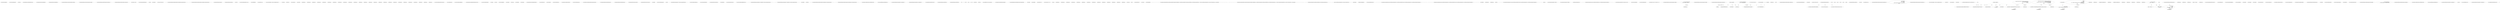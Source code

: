 digraph  {
m0_38 [cluster="System.Type.GetVerbSpecification()", file="EnumerableExtensions.cs", label="Entry System.Type.GetVerbSpecification()", span="27-27"];
m0_46 [cluster="System.Text.StringBuilder.Append(char)", file="EnumerableExtensions.cs", label="Entry System.Text.StringBuilder.Append(char)", span="0-0"];
m0_124 [cluster="Unk.doubQt", file="EnumerableExtensions.cs", label="Entry Unk.doubQt", span=""];
m0_149 [cluster="CommandLine.Infrastructure.FSharpOptionHelper.IsSome(object)", file="EnumerableExtensions.cs", label="Entry CommandLine.Infrastructure.FSharpOptionHelper.IsSome(object)", span="38-38"];
m0_4 [cluster="CommandLine.UnParserSettings.WithUseEqualTokenOnly()", file="EnumerableExtensions.cs", label="Entry CommandLine.UnParserSettings.WithUseEqualTokenOnly()", span="61-61"];
m0_6 [cluster="CommandLine.UnParserSettings.WithUseEqualTokenOnly()", file="EnumerableExtensions.cs", label="Exit CommandLine.UnParserSettings.WithUseEqualTokenOnly()", span="61-61"];
m0_126 [cluster="CommandLine.UnParserExtensions.SeperatorOrSpace(CommandLine.Core.Specification)", file="EnumerableExtensions.cs", label="Entry CommandLine.UnParserExtensions.SeperatorOrSpace(CommandLine.Core.Specification)", span="194-194"];
m0_128 [cluster="CommandLine.UnParserExtensions.SeperatorOrSpace(CommandLine.Core.Specification)", file="EnumerableExtensions.cs", label="Exit CommandLine.UnParserExtensions.SeperatorOrSpace(CommandLine.Core.Specification)", span="194-194"];
m0_88 [cluster="CommandLine.UnParserExtensions.FormatValue(CommandLine.Core.Specification, object)", file="EnumerableExtensions.cs", label="Entry CommandLine.UnParserExtensions.FormatValue(CommandLine.Core.Specification, object)", span="162-162"];
m0_101 [cluster="CommandLine.UnParserExtensions.FormatValue(CommandLine.Core.Specification, object)", file="EnumerableExtensions.cs", label="Exit CommandLine.UnParserExtensions.FormatValue(CommandLine.Core.Specification, object)", span="162-162"];
m0_35 [cluster="System.Action<T>.Invoke(T)", file="EnumerableExtensions.cs", label="Entry System.Action<T>.Invoke(T)", span="0-0"];
m0_105 [cluster="System.Collections.IEnumerable.GetEnumerator()", file="EnumerableExtensions.cs", label="Entry System.Collections.IEnumerable.GetEnumerator()", span="0-0"];
m0_45 [cluster="Unk.Any", file="EnumerableExtensions.cs", label="Entry Unk.Any", span=""];
m0_41 [cluster="object.IsEmpty()", file="EnumerableExtensions.cs", label="Entry object.IsEmpty()", span="233-233"];
m0_107 [cluster="System.Func<T, TResult>.Invoke(T)", file="EnumerableExtensions.cs", label="Entry System.Func<T, TResult>.Invoke(T)", span="0-0"];
m0_137 [cluster="CommandLine.UnParserExtensions.FormatName(CommandLine.Core.OptionSpecification, CommandLine.UnParserSettings)", file="EnumerableExtensions.cs", label="Entry CommandLine.UnParserExtensions.FormatName(CommandLine.Core.OptionSpecification, CommandLine.UnParserSettings)", span="208-208"];
m0_140 [cluster="CommandLine.UnParserExtensions.FormatName(CommandLine.Core.OptionSpecification, CommandLine.UnParserSettings)", file="EnumerableExtensions.cs", label="Exit CommandLine.UnParserExtensions.FormatName(CommandLine.Core.OptionSpecification, CommandLine.UnParserSettings)", span="208-208"];
m0_151 [cluster="CommandLine.UnParserExtensions.IsEmpty(object)", file="EnumerableExtensions.cs", label="Entry CommandLine.UnParserExtensions.IsEmpty(object)", span="233-233"];
m0_163 [cluster="CommandLine.UnParserExtensions.IsEmpty(object)", file="EnumerableExtensions.cs", label="Exit CommandLine.UnParserExtensions.IsEmpty(object)", span="233-233"];
m0_43 [cluster="Unk.Where", file="EnumerableExtensions.cs", label="Entry Unk.Where", span=""];
m0_142 [cluster="System.Text.StringBuilder.AppendIf(bool, string, string)", file="EnumerableExtensions.cs", label="Entry System.Text.StringBuilder.AppendIf(bool, string, string)", span="34-34"];
m0_52 [cluster="Unk.TrimEndIfMatchWhen", file="EnumerableExtensions.cs", label="Entry Unk.TrimEndIfMatchWhen", span=""];
m0_120 [cluster="string.Replace(string, string)", file="EnumerableExtensions.cs", label="Entry string.Replace(string, string)", span="0-0"];
m0_40 [cluster="System.Type.GetSpecifications<T>(System.Func<System.Reflection.PropertyInfo, T>)", file="EnumerableExtensions.cs", label="Entry System.Type.GetSpecifications<T>(System.Func<System.Reflection.PropertyInfo, T>)", span="16-16"];
m0_72 [cluster="Unk.Contains", file="EnumerableExtensions.cs", label="Entry Unk.Contains", span=""];
m0_115 [cluster="T.ToMaybe<T>()", file="EnumerableExtensions.cs", label="Entry T.ToMaybe<T>()", span="249-249"];
m0_119 [cluster="string.Contains(string)", file="EnumerableExtensions.cs", label="Entry string.Contains(string)", span="0-0"];
m0_36 [cluster="object.GetType()", file="EnumerableExtensions.cs", label="Entry object.GetType()", span="0-0"];
m0_129 [cluster="lambda expression", file="EnumerableExtensions.cs", label="Entry lambda expression", span="197-197"];
m0_11 [cluster="lambda expression", file="EnumerableExtensions.cs", label="Entry lambda expression", span="83-83"];
m0_12 [cluster="lambda expression", file="EnumerableExtensions.cs", label="Exit lambda expression", span="83-83"];
m0_56 [cluster="lambda expression", file="EnumerableExtensions.cs", label="Entry lambda expression", span="107-107"];
m0_60 [cluster="lambda expression", file="EnumerableExtensions.cs", label="Entry lambda expression", span="112-113"];
m0_66 [cluster="lambda expression", file="EnumerableExtensions.cs", label="Entry lambda expression", span="118-118"];
m0_69 [cluster="lambda expression", file="EnumerableExtensions.cs", label="Entry lambda expression", span="132-132"];
m0_73 [cluster="lambda expression", file="EnumerableExtensions.cs", label="Entry lambda expression", span="135-135"];
m0_76 [cluster="lambda expression", file="EnumerableExtensions.cs", label="Entry lambda expression", span="142-142"];
m0_79 [cluster="lambda expression", file="EnumerableExtensions.cs", label="Entry lambda expression", span="147-151"];
m0_84 [cluster="lambda expression", file="EnumerableExtensions.cs", label="Entry lambda expression", span="156-156"];
m0_58 [cluster="lambda expression", file="EnumerableExtensions.cs", label="Exit lambda expression", span="107-107"];
m0_62 [cluster="lambda expression", file="EnumerableExtensions.cs", label="Exit lambda expression", span="112-113"];
m0_68 [cluster="lambda expression", file="EnumerableExtensions.cs", label="Exit lambda expression", span="118-118"];
m0_71 [cluster="lambda expression", file="EnumerableExtensions.cs", label="Exit lambda expression", span="132-132"];
m0_75 [cluster="lambda expression", file="EnumerableExtensions.cs", label="Exit lambda expression", span="135-135"];
m0_78 [cluster="lambda expression", file="EnumerableExtensions.cs", label="Exit lambda expression", span="142-142"];
m0_81 [cluster="lambda expression", file="EnumerableExtensions.cs", label="Exit lambda expression", span="147-151"];
m0_86 [cluster="lambda expression", file="EnumerableExtensions.cs", label="Exit lambda expression", span="156-156"];
m0_109 [cluster="lambda expression", file="EnumerableExtensions.cs", label="Entry lambda expression", span="172-173"];
m0_111 [cluster="lambda expression", file="EnumerableExtensions.cs", label="Exit lambda expression", span="172-173"];
m0_121 [cluster="lambda expression", file="EnumerableExtensions.cs", label="Entry lambda expression", span="190-191"];
m0_116 [cluster="lambda expression", file="EnumerableExtensions.cs", label="Entry lambda expression", span="185-186"];
m0_118 [cluster="lambda expression", file="EnumerableExtensions.cs", label="Exit lambda expression", span="185-186"];
m0_123 [cluster="lambda expression", file="EnumerableExtensions.cs", label="Exit lambda expression", span="190-191"];
m0_131 [cluster="lambda expression", file="EnumerableExtensions.cs", label="Exit lambda expression", span="197-197"];
m0_136 [cluster="System.Text.StringBuilder.AppendWhen(bool, params string[])", file="EnumerableExtensions.cs", label="Entry System.Text.StringBuilder.AppendWhen(bool, params string[])", span="9-9"];
m0_55 [cluster="string.TrimEnd(params char[])", file="EnumerableExtensions.cs", label="Entry string.TrimEnd(params char[])", span="0-0"];
m0_108 [cluster="System.Text.StringBuilder.TrimEndIfMatch(char)", file="EnumerableExtensions.cs", label="Entry System.Text.StringBuilder.TrimEndIfMatch(char)", span="85-85"];
m0_148 [cluster="CommandLine.Infrastructure.ReflectionHelper.IsFSharpOptionType(System.Type)", file="EnumerableExtensions.cs", label="Entry CommandLine.Infrastructure.ReflectionHelper.IsFSharpOptionType(System.Type)", span="35-35"];
m0_51 [cluster="System.Text.StringBuilder.TrailingSpaces()", file="EnumerableExtensions.cs", label="Entry System.Text.StringBuilder.TrailingSpaces()", span="101-101"];
m0_59 [cluster="Unk.Append", file="EnumerableExtensions.cs", label="Entry Unk.Append", span=""];
m0_47 [cluster="Unk.Select", file="EnumerableExtensions.cs", label="Entry Unk.Select", span=""];
m0_164 [cluster="System.Type.GetDefaultValue()", file="EnumerableExtensions.cs", label="Entry System.Type.GetDefaultValue()", span="130-130"];
m0_87 [cluster="Unk.FormatValue", file="EnumerableExtensions.cs", label="Entry Unk.FormatValue", span=""];
m0_42 [cluster="Unk.Memorize", file="EnumerableExtensions.cs", label="Entry Unk.Memorize", span=""];
m0_83 [cluster="Unk.FormatOption", file="EnumerableExtensions.cs", label="Entry Unk.FormatOption", span=""];
m0_44 [cluster="Unk.UniqueName", file="EnumerableExtensions.cs", label="Entry Unk.UniqueName", span=""];
m0_150 [cluster="CommandLine.Infrastructure.FSharpOptionHelper.ValueOf(object)", file="EnumerableExtensions.cs", label="Entry CommandLine.Infrastructure.FSharpOptionHelper.ValueOf(object)", span="30-30"];
m0_125 [cluster="string.JoinTo(params string[])", file="EnumerableExtensions.cs", label="Entry string.JoinTo(params string[])", span="55-55"];
m0_65 [cluster="object.NormalizeValue()", file="EnumerableExtensions.cs", label="Entry object.NormalizeValue()", span="222-222"];
m0_54 [cluster="System.Text.StringBuilder.ToString()", file="EnumerableExtensions.cs", label="Entry System.Text.StringBuilder.ToString()", span="0-0"];
m0_104 [cluster="CommandLine.Core.Specification.SeperatorOrSpace()", file="EnumerableExtensions.cs", label="Entry CommandLine.Core.Specification.SeperatorOrSpace()", span="194-194"];
m0_50 [cluster="System.Text.StringBuilder.Append(string)", file="EnumerableExtensions.cs", label="Entry System.Text.StringBuilder.Append(string)", span="0-0"];
m0_135 [cluster="CommandLine.Core.OptionSpecification.FormatName(CommandLine.UnParserSettings)", file="EnumerableExtensions.cs", label="Entry CommandLine.Core.OptionSpecification.FormatName(CommandLine.UnParserSettings)", span="208-208"];
m0_102 [cluster="CommandLine.UnParserExtensions.FormatWithQuotesIfString(object)", file="EnumerableExtensions.cs", label="Entry CommandLine.UnParserExtensions.FormatWithQuotesIfString(object)", span="183-183"];
m0_114 [cluster="CommandLine.UnParserExtensions.FormatWithQuotesIfString(object)", file="EnumerableExtensions.cs", label="Exit CommandLine.UnParserExtensions.FormatWithQuotesIfString(object)", span="183-183"];
m0_0 [cluster="CommandLine.UnParserSettings.WithGroupSwitchesOnly()", file="EnumerableExtensions.cs", label="Entry CommandLine.UnParserSettings.WithGroupSwitchesOnly()", span="52-52"];
m0_2 [cluster="CommandLine.UnParserSettings.WithGroupSwitchesOnly()", file="EnumerableExtensions.cs", label="Exit CommandLine.UnParserSettings.WithGroupSwitchesOnly()", span="52-52"];
m0_53 [cluster="Unk.ForEach", file="EnumerableExtensions.cs", label="Entry Unk.ForEach", span=""];
m0_103 [cluster="System.Text.StringBuilder.Append(object)", file="EnumerableExtensions.cs", label="Entry System.Text.StringBuilder.Append(object)", span="0-0"];
m0_49 [cluster="Unk.Join", file="EnumerableExtensions.cs", label="Entry Unk.Join", span=""];
m0_10 [cluster="CommandLine.Parser.FormatCommandLine<T>(T, System.Action<CommandLine.UnParserSettings>)", file="EnumerableExtensions.cs", label="Entry CommandLine.Parser.FormatCommandLine<T>(T, System.Action<CommandLine.UnParserSettings>)", span="95-95"];
m0_141 [cluster="System.Text.StringBuilder.StringBuilder(string)", file="EnumerableExtensions.cs", label="Entry System.Text.StringBuilder.StringBuilder(string)", span="0-0"];
m0_37 [cluster="System.Text.StringBuilder.StringBuilder()", file="EnumerableExtensions.cs", label="Entry System.Text.StringBuilder.StringBuilder()", span="0-0"];
m0_3 [cluster="CommandLine.UnParserSettings.UnParserSettings()", file="EnumerableExtensions.cs", label="Entry CommandLine.UnParserSettings.UnParserSettings()", span="15-15"];
m0_165 [cluster="object.Equals(object)", file="EnumerableExtensions.cs", label="Entry object.Equals(object)", span="0-0"];
m0_106 [cluster="System.Collections.IEnumerator.MoveNext()", file="EnumerableExtensions.cs", label="Entry System.Collections.IEnumerator.MoveNext()", span="0-0"];
m0_82 [cluster="System.Text.StringBuilder.TrimEndIfMatchWhen(bool, char)", file="EnumerableExtensions.cs", label="Entry System.Text.StringBuilder.TrimEndIfMatchWhen(bool, char)", span="94-94"];
m0_13 [cluster="CommandLine.UnParserExtensions.FormatCommandLine<T>(CommandLine.Parser, T, System.Action<CommandLine.UnParserSettings>)", file="EnumerableExtensions.cs", label="Entry CommandLine.UnParserExtensions.FormatCommandLine<T>(CommandLine.Parser, T, System.Action<CommandLine.UnParserSettings>)", span="95-95"];
m0_33 [cluster="CommandLine.UnParserExtensions.FormatCommandLine<T>(CommandLine.Parser, T, System.Action<CommandLine.UnParserSettings>)", file="EnumerableExtensions.cs", label="Exit CommandLine.UnParserExtensions.FormatCommandLine<T>(CommandLine.Parser, T, System.Action<CommandLine.UnParserSettings>)", span="95-95"];
m0_39 [cluster="Unk.MapMaybe", file="EnumerableExtensions.cs", label="Entry Unk.MapMaybe", span=""];
m0_48 [cluster="Unk.ToArray", file="EnumerableExtensions.cs", label="Entry Unk.ToArray", span=""];
m0_132 [cluster="CommandLine.UnParserExtensions.FormatOption(CommandLine.Core.OptionSpecification, object, CommandLine.UnParserSettings)", file="EnumerableExtensions.cs", label="Entry CommandLine.UnParserExtensions.FormatOption(CommandLine.Core.OptionSpecification, object, CommandLine.UnParserSettings)", span="200-200"];
m0_134 [cluster="CommandLine.UnParserExtensions.FormatOption(CommandLine.Core.OptionSpecification, object, CommandLine.UnParserSettings)", file="EnumerableExtensions.cs", label="Exit CommandLine.UnParserExtensions.FormatOption(CommandLine.Core.OptionSpecification, object, CommandLine.UnParserSettings)", span="200-200"];
m0_63 [cluster="CommandLine.Core.Specification.FromProperty(System.Reflection.PropertyInfo)", file="EnumerableExtensions.cs", label="Entry CommandLine.Core.Specification.FromProperty(System.Reflection.PropertyInfo)", span="103-103"];
m0_34 [cluster="System.ArgumentNullException.ArgumentNullException(string)", file="EnumerableExtensions.cs", label="Entry System.ArgumentNullException.ArgumentNullException(string)", span="0-0"];
m0_7 [cluster="CommandLine.UnParserExtensions.FormatCommandLine<T>(CommandLine.Parser, T)", file="EnumerableExtensions.cs", label="Entry CommandLine.UnParserExtensions.FormatCommandLine<T>(CommandLine.Parser, T)", span="81-81"];
m0_9 [cluster="CommandLine.UnParserExtensions.FormatCommandLine<T>(CommandLine.Parser, T)", file="EnumerableExtensions.cs", label="Exit CommandLine.UnParserExtensions.FormatCommandLine<T>(CommandLine.Parser, T)", span="81-81"];
m0_64 [cluster="System.Reflection.PropertyInfo.GetValue(object, object[])", file="EnumerableExtensions.cs", label="Entry System.Reflection.PropertyInfo.GetValue(object, object[])", span="0-0"];
m0_143 [cluster="CommandLine.UnParserExtensions.NormalizeValue(object)", file="EnumerableExtensions.cs", label="Entry CommandLine.UnParserExtensions.NormalizeValue(object)", span="222-222"];
m0_147 [cluster="CommandLine.UnParserExtensions.NormalizeValue(object)", file="EnumerableExtensions.cs", label="Exit CommandLine.UnParserExtensions.NormalizeValue(object)", span="222-222"];
m0_166 [file="EnumerableExtensions.cs", label=builder, span=""];
m0_167 [file="EnumerableExtensions.cs", label=T, span=""];
m0_168 [file="EnumerableExtensions.cs", label=shortSwitches, span=""];
m0_169 [file="EnumerableExtensions.cs", label=settings, span=""];
m0_170 [file="EnumerableExtensions.cs", label=sep, span=""];
m0_171 [file="EnumerableExtensions.cs", label=doubQt, span=""];
m1_30 [cluster="Unk.WithValue", file="ErrorHandling.cs", label="Entry Unk.WithValue", span=""];
m1_4 [cluster="Unk.Select", file="ErrorHandling.cs", label="Entry Unk.Select", span=""];
m1_18 [cluster="string.MatchName(string, string, System.StringComparer)", file="ErrorHandling.cs", label="Entry string.MatchName(string, string, System.StringComparer)", span="8-8"];
m1_24 [cluster="CommandLine.Core.OptionSpecification.FromOptionSpecification()", file="ErrorHandling.cs", label="Entry CommandLine.Core.OptionSpecification.FromOptionSpecification()", span="15-15"];
m1_23 [cluster="CommandLine.BadFormatConversionError.BadFormatConversionError(CommandLine.NameInfo)", file="ErrorHandling.cs", label="Entry CommandLine.BadFormatConversionError.BadFormatConversionError(CommandLine.NameInfo)", span="349-349"];
m1_11 [cluster="Unk.ToMaybe", file="ErrorHandling.cs", label="Entry Unk.ToMaybe", span=""];
m1_10 [cluster="Unk.FirstOrDefault", file="ErrorHandling.cs", label="Entry Unk.FirstOrDefault", span=""];
m1_25 [cluster="CSharpx.Maybe.Just<T>(T)", file="ErrorHandling.cs", label="Entry CSharpx.Maybe.Just<T>(T)", span="124-124"];
m1_13 [cluster="System.Tuple.Create<T1, T2>(T1, T2)", file="ErrorHandling.cs", label="Entry System.Tuple.Create<T1, T2>(T1, T2)", span="0-0"];
m1_29 [cluster="Unk.Just", file="ErrorHandling.cs", label="Entry Unk.Just", span=""];
m1_26 [cluster="lambda expression", file="ErrorHandling.cs", label="Entry lambda expression", span="28-31"];
m1_7 [cluster="lambda expression", file="ErrorHandling.cs", label="Entry lambda expression", span="21-35"];
m1_31 [cluster="lambda expression", file="ErrorHandling.cs", label="Entry lambda expression", span="38-38"];
m1_34 [cluster="lambda expression", file="ErrorHandling.cs", label="Entry lambda expression", span="39-39"];
m1_37 [cluster="lambda expression", file="ErrorHandling.cs", label="Entry lambda expression", span="39-39"];
m1_9 [cluster="lambda expression", file="ErrorHandling.cs", label="Exit lambda expression", span="21-35"];
m1_15 [cluster="lambda expression", file="ErrorHandling.cs", label="Entry lambda expression", span="23-24"];
m1_19 [cluster="lambda expression", file="ErrorHandling.cs", label="Entry lambda expression", span="26-34"];
m1_17 [cluster="lambda expression", file="ErrorHandling.cs", label="Exit lambda expression", span="23-24"];
m1_21 [cluster="lambda expression", file="ErrorHandling.cs", label="Exit lambda expression", span="26-34"];
m1_28 [cluster="lambda expression", file="ErrorHandling.cs", label="Exit lambda expression", span="28-31"];
m1_33 [cluster="lambda expression", file="ErrorHandling.cs", label="Exit lambda expression", span="38-38"];
m1_36 [cluster="lambda expression", file="ErrorHandling.cs", label="Exit lambda expression", span="39-39"];
m1_39 [cluster="lambda expression", file="ErrorHandling.cs", label="Exit lambda expression", span="39-39"];
m1_22 [cluster="Unk.converter", file="ErrorHandling.cs", label="Entry Unk.converter", span=""];
m1_5 [cluster="Unk.>", file="ErrorHandling.cs", label="Entry Unk.>", span=""];
m1_12 [cluster="CSharpx.Maybe.Nothing<T>()", file="ErrorHandling.cs", label="Entry CSharpx.Maybe.Nothing<T>()", span="116-116"];
m1_6 [cluster="Unk.Succeed", file="ErrorHandling.cs", label="Entry Unk.Succeed", span=""];
m1_14 [cluster="Unk.MapMaybeOrDefault", file="ErrorHandling.cs", label="Entry Unk.MapMaybeOrDefault", span=""];
m1_0 [cluster="CommandLine.Core.OptionMapper.MapValues(System.Collections.Generic.IEnumerable<CommandLine.Core.SpecificationProperty>, System.Collections.Generic.IEnumerable<System.Collections.Generic.KeyValuePair<string, System.Collections.Generic.IEnumerable<string>>>, System.Func<System.Collections.Generic.IEnumerable<string>, System.Type, bool, CSharpx.Maybe<object>>, System.StringComparer)", file="ErrorHandling.cs", label="Entry CommandLine.Core.OptionMapper.MapValues(System.Collections.Generic.IEnumerable<CommandLine.Core.SpecificationProperty>, System.Collections.Generic.IEnumerable<System.Collections.Generic.KeyValuePair<string, System.Collections.Generic.IEnumerable<string>>>, System.Func<System.Collections.Generic.IEnumerable<string>, System.Type, bool, CSharpx.Maybe<object>>, System.StringComparer)", span="14-14"];
m1_3 [cluster="CommandLine.Core.OptionMapper.MapValues(System.Collections.Generic.IEnumerable<CommandLine.Core.SpecificationProperty>, System.Collections.Generic.IEnumerable<System.Collections.Generic.KeyValuePair<string, System.Collections.Generic.IEnumerable<string>>>, System.Func<System.Collections.Generic.IEnumerable<string>, System.Type, bool, CSharpx.Maybe<object>>, System.StringComparer)", file="ErrorHandling.cs", label="Exit CommandLine.Core.OptionMapper.MapValues(System.Collections.Generic.IEnumerable<CommandLine.Core.SpecificationProperty>, System.Collections.Generic.IEnumerable<System.Collections.Generic.KeyValuePair<string, System.Collections.Generic.IEnumerable<string>>>, System.Func<System.Collections.Generic.IEnumerable<string>, System.Type, bool, CSharpx.Maybe<object>>, System.StringComparer)", span="14-14"];
m1_40 [file="ErrorHandling.cs", label="System.Collections.Generic.IEnumerable<System.Collections.Generic.KeyValuePair<string, System.Collections.Generic.IEnumerable<string>>>", span=""];
m1_41 [file="ErrorHandling.cs", label="System.Func<System.Collections.Generic.IEnumerable<string>, System.Type, bool, CSharpx.Maybe<object>>", span=""];
m1_42 [file="ErrorHandling.cs", label="System.StringComparer", span=""];
m1_43 [file="ErrorHandling.cs", label="CommandLine.Core.SpecificationProperty", span=""];
m2_4 [cluster="System.Linq.Enumerable.Empty<TResult>()", file="Maybe.cs", label="Entry System.Linq.Enumerable.Empty<TResult>()", span="0-0"];
m2_0 [cluster="CommandLine.Core.ArgumentsExtensions.Preprocess(System.Collections.Generic.IEnumerable<string>, System.Collections.Generic.IEnumerable<System.Func<System.Collections.Generic.IEnumerable<string>, System.Collections.Generic.IEnumerable<CommandLine.Error>>>)", file="Maybe.cs", label="Entry CommandLine.Core.ArgumentsExtensions.Preprocess(System.Collections.Generic.IEnumerable<string>, System.Collections.Generic.IEnumerable<System.Func<System.Collections.Generic.IEnumerable<string>, System.Collections.Generic.IEnumerable<CommandLine.Error>>>)", span="11-11"];
m2_2 [cluster="CommandLine.Core.ArgumentsExtensions.Preprocess(System.Collections.Generic.IEnumerable<string>, System.Collections.Generic.IEnumerable<System.Func<System.Collections.Generic.IEnumerable<string>, System.Collections.Generic.IEnumerable<CommandLine.Error>>>)", file="Maybe.cs", label="Exit CommandLine.Core.ArgumentsExtensions.Preprocess(System.Collections.Generic.IEnumerable<string>, System.Collections.Generic.IEnumerable<System.Func<System.Collections.Generic.IEnumerable<string>, System.Collections.Generic.IEnumerable<CommandLine.Error>>>)", span="11-11"];
m2_5 [cluster="Unk.MapMaybe", file="Maybe.cs", label="Entry Unk.MapMaybe", span=""];
m2_6 [cluster="lambda expression", file="Maybe.cs", label="Entry lambda expression", span="18-24"];
m2_9 [cluster="lambda expression", file="Maybe.cs", label="Exit lambda expression", span="18-24"];
m2_10 [cluster="Unk.func", file="Maybe.cs", label="Entry Unk.func", span=""];
m2_13 [cluster="System.Collections.Generic.IEnumerable<string>.Preprocess(System.Collections.Generic.IEnumerable<System.Func<System.Collections.Generic.IEnumerable<string>, System.Collections.Generic.IEnumerable<CommandLine.Error>>>)", file="Maybe.cs", label="Entry System.Collections.Generic.IEnumerable<string>.Preprocess(System.Collections.Generic.IEnumerable<System.Func<System.Collections.Generic.IEnumerable<string>, System.Collections.Generic.IEnumerable<CommandLine.Error>>>)", span="11-11"];
m2_11 [cluster="Unk.Any", file="Maybe.cs", label="Entry Unk.Any", span=""];
m2_3 [cluster="System.Collections.Generic.IEnumerable<T>.TryHead<T>()", file="Maybe.cs", label="Entry System.Collections.Generic.IEnumerable<T>.TryHead<T>()", span="318-318"];
m2_12 [cluster="System.Collections.Generic.IEnumerable<T>.TailNoFail<T>()", file="Maybe.cs", label="Entry System.Collections.Generic.IEnumerable<T>.TailNoFail<T>()", span="361-361"];
m2_14 [file="Maybe.cs", label="System.Collections.Generic.IEnumerable<string>", span=""];
m2_15 [file="Maybe.cs", label="System.Collections.Generic.IEnumerable<System.Func<System.Collections.Generic.IEnumerable<string>, System.Collections.Generic.IEnumerable<CommandLine.Error>>>", span=""];
m3_86 [cluster="System.Collections.Generic.IEnumerable<TSource>.Contains<TSource>(TSource)", file="UnParserExtensions.cs", label="Entry System.Collections.Generic.IEnumerable<TSource>.Contains<TSource>(TSource)", span="0-0"];
m3_17 [cluster="System.Type.GetVerbSpecification()", file="UnParserExtensions.cs", label="Entry System.Type.GetVerbSpecification()", span="27-27"];
m3_31 [cluster="System.Text.StringBuilder.Append(char)", file="UnParserExtensions.cs", label="Entry System.Text.StringBuilder.Append(char)", span="0-0"];
m3_18 [cluster="CSharpx.Maybe<T1>.Return<T1, T2>(System.Func<T1, T2>, T2)", file="UnParserExtensions.cs", label="Entry CSharpx.Maybe<T1>.Return<T1, T2>(System.Func<T1, T2>, T2)", span="126-126"];
m3_88 [cluster="CommandLine.UnParserExtensions.SeperatorOrSpace(CommandLine.Core.Specification)", file="UnParserExtensions.cs", label="Entry CommandLine.UnParserExtensions.SeperatorOrSpace(CommandLine.Core.Specification)", span="90-90"];
m3_89 [cluster="CommandLine.UnParserExtensions.SeperatorOrSpace(CommandLine.Core.Specification)", file="UnParserExtensions.cs", label="return (spec as OptionSpecification).ToMaybe()\r\n                .Return(o => o.Separator != '\0' ? o.Separator : ' ', ' ');", span="92-93"];
m3_90 [cluster="CommandLine.UnParserExtensions.SeperatorOrSpace(CommandLine.Core.Specification)", file="UnParserExtensions.cs", label="Exit CommandLine.UnParserExtensions.SeperatorOrSpace(CommandLine.Core.Specification)", span="90-90"];
m3_51 [cluster="CommandLine.UnParserExtensions.FormatValue(CommandLine.Core.Specification, object)", file="UnParserExtensions.cs", label="Entry CommandLine.UnParserExtensions.FormatValue(CommandLine.Core.Specification, object)", span="58-58"];
m3_52 [cluster="CommandLine.UnParserExtensions.FormatValue(CommandLine.Core.Specification, object)", file="UnParserExtensions.cs", label="var builder = new StringBuilder()", span="60-60"];
m3_53 [cluster="CommandLine.UnParserExtensions.FormatValue(CommandLine.Core.Specification, object)", file="UnParserExtensions.cs", label="spec.TargetType", span="61-61"];
m3_55 [cluster="CommandLine.UnParserExtensions.FormatValue(CommandLine.Core.Specification, object)", file="UnParserExtensions.cs", label="builder.Append(FormatWithQuotesIfString(value))", span="64-64"];
m3_57 [cluster="CommandLine.UnParserExtensions.FormatValue(CommandLine.Core.Specification, object)", file="UnParserExtensions.cs", label="var sep = spec.SeperatorOrSpace()", span="67-67"];
m3_59 [cluster="CommandLine.UnParserExtensions.FormatValue(CommandLine.Core.Specification, object)", file="UnParserExtensions.cs", label="var e = ((IEnumerable)value).GetEnumerator()", span="70-70"];
m3_61 [cluster="CommandLine.UnParserExtensions.FormatValue(CommandLine.Core.Specification, object)", file="UnParserExtensions.cs", label="builder.Append(fmtWithQuotesIfStr(e.Current)).Append(sep)", span="72-72"];
m3_62 [cluster="CommandLine.UnParserExtensions.FormatValue(CommandLine.Core.Specification, object)", file="UnParserExtensions.cs", label="builder.TrimEndIfMatch(' ')", span="73-73"];
m3_63 [cluster="CommandLine.UnParserExtensions.FormatValue(CommandLine.Core.Specification, object)", file="UnParserExtensions.cs", label="return builder.ToString();", span="76-76"];
m3_54 [cluster="CommandLine.UnParserExtensions.FormatValue(CommandLine.Core.Specification, object)", file="UnParserExtensions.cs", label="TargetType.Scalar", span="63-63"];
m3_56 [cluster="CommandLine.UnParserExtensions.FormatValue(CommandLine.Core.Specification, object)", file="UnParserExtensions.cs", label="TargetType.Sequence", span="66-66"];
m3_58 [cluster="CommandLine.UnParserExtensions.FormatValue(CommandLine.Core.Specification, object)", file="UnParserExtensions.cs", label="Func<object, object> fmtWithQuotesIfStr = v\r\n                        => sep == ' ' ? FormatWithQuotesIfString(v) : v", span="68-69"];
m3_60 [cluster="CommandLine.UnParserExtensions.FormatValue(CommandLine.Core.Specification, object)", file="UnParserExtensions.cs", label="e.MoveNext()", span="71-71"];
m3_64 [cluster="CommandLine.UnParserExtensions.FormatValue(CommandLine.Core.Specification, object)", file="UnParserExtensions.cs", label="Exit CommandLine.UnParserExtensions.FormatValue(CommandLine.Core.Specification, object)", span="58-58"];
m3_68 [cluster="System.Collections.IEnumerable.GetEnumerator()", file="UnParserExtensions.cs", label="Entry System.Collections.IEnumerable.GetEnumerator()", span="0-0"];
m3_20 [cluster="object.IsEmpty()", file="UnParserExtensions.cs", label="Entry object.IsEmpty()", span="111-111"];
m3_70 [cluster="System.Func<T, TResult>.Invoke(T)", file="UnParserExtensions.cs", label="Entry System.Func<T, TResult>.Invoke(T)", span="0-0"];
m3_102 [cluster="CommandLine.UnParserExtensions.IsEmpty(object)", file="UnParserExtensions.cs", label="Entry CommandLine.UnParserExtensions.IsEmpty(object)", span="111-111"];
m3_103 [cluster="CommandLine.UnParserExtensions.IsEmpty(object)", file="UnParserExtensions.cs", label="value == null", span="113-113"];
m3_105 [cluster="CommandLine.UnParserExtensions.IsEmpty(object)", file="UnParserExtensions.cs", label="value is ValueType && value.Equals(value.GetType().GetDefaultValue())", span="114-114"];
m3_107 [cluster="CommandLine.UnParserExtensions.IsEmpty(object)", file="UnParserExtensions.cs", label="value is string && ((string)value).Length == 0", span="115-115"];
m3_109 [cluster="CommandLine.UnParserExtensions.IsEmpty(object)", file="UnParserExtensions.cs", label="value is IEnumerable && !((IEnumerable)value).GetEnumerator().MoveNext()", span="116-116"];
m3_104 [cluster="CommandLine.UnParserExtensions.IsEmpty(object)", file="UnParserExtensions.cs", label="return true;", span="113-113"];
m3_106 [cluster="CommandLine.UnParserExtensions.IsEmpty(object)", file="UnParserExtensions.cs", label="return true;", span="114-114"];
m3_108 [cluster="CommandLine.UnParserExtensions.IsEmpty(object)", file="UnParserExtensions.cs", label="return true;", span="115-115"];
m3_110 [cluster="CommandLine.UnParserExtensions.IsEmpty(object)", file="UnParserExtensions.cs", label="return true;", span="116-116"];
m3_111 [cluster="CommandLine.UnParserExtensions.IsEmpty(object)", file="UnParserExtensions.cs", label="return false;", span="117-117"];
m3_112 [cluster="CommandLine.UnParserExtensions.IsEmpty(object)", file="UnParserExtensions.cs", label="Exit CommandLine.UnParserExtensions.IsEmpty(object)", span="111-111"];
m3_21 [cluster="Unk.Where", file="UnParserExtensions.cs", label="Entry Unk.Where", span=""];
m3_82 [cluster="string.Replace(string, string)", file="UnParserExtensions.cs", label="Entry string.Replace(string, string)", span="0-0"];
m3_94 [cluster="CommandLine.UnParserExtensions.FormatOption(CommandLine.Core.OptionSpecification, object)", file="UnParserExtensions.cs", label="Entry CommandLine.UnParserExtensions.FormatOption(CommandLine.Core.OptionSpecification, object)", span="96-96"];
m3_95 [cluster="CommandLine.UnParserExtensions.FormatOption(CommandLine.Core.OptionSpecification, object)", file="UnParserExtensions.cs", label="return new StringBuilder()\r\n                    .Append(spec.FormatName())\r\n                    .Append(' ')\r\n                    .AppendWhen(spec.TargetType != TargetType.Switch, FormatValue(spec, value))\r\n                .ToString();", span="98-102"];
m3_96 [cluster="CommandLine.UnParserExtensions.FormatOption(CommandLine.Core.OptionSpecification, object)", file="UnParserExtensions.cs", label="Exit CommandLine.UnParserExtensions.FormatOption(CommandLine.Core.OptionSpecification, object)", span="96-96"];
m3_19 [cluster="System.Type.GetSpecifications<T>(System.Func<System.Reflection.PropertyInfo, T>)", file="UnParserExtensions.cs", label="Entry System.Type.GetSpecifications<T>(System.Func<System.Reflection.PropertyInfo, T>)", span="16-16"];
m3_77 [cluster="T.ToMaybe<T>()", file="UnParserExtensions.cs", label="Entry T.ToMaybe<T>()", span="105-105"];
m3_81 [cluster="string.Contains(string)", file="UnParserExtensions.cs", label="Entry string.Contains(string)", span="0-0"];
m3_15 [cluster="object.GetType()", file="UnParserExtensions.cs", label="Entry object.GetType()", span="0-0"];
m3_91 [cluster="lambda expression", file="UnParserExtensions.cs", label="Entry lambda expression", span="93-93"];
m3_33 [cluster="lambda expression", file="UnParserExtensions.cs", label="new { Specification = Specification.FromProperty(pi), Value = pi.GetValue(options, null) }", span="37-37"];
m3_28 [cluster="lambda expression", file="UnParserExtensions.cs", label="builder.Append(verb.Name).Append(' ')", span="32-32"];
m3_44 [cluster="lambda expression", file="UnParserExtensions.cs", label="builder.Append(FormatOption((OptionSpecification)opt.Specification, opt.Value)).Append(' ')", span="50-50"];
m3_48 [cluster="lambda expression", file="UnParserExtensions.cs", label="builder.Append(FormatValue(val.Specification, val.Value)).Append(' ')", span="52-52"];
m3_27 [cluster="lambda expression", file="UnParserExtensions.cs", label="Entry lambda expression", span="32-32"];
m3_32 [cluster="lambda expression", file="UnParserExtensions.cs", label="Entry lambda expression", span="37-37"];
m3_37 [cluster="lambda expression", file="UnParserExtensions.cs", label="Entry lambda expression", span="40-40"];
m3_40 [cluster="lambda expression", file="UnParserExtensions.cs", label="Entry lambda expression", span="45-45"];
m3_43 [cluster="lambda expression", file="UnParserExtensions.cs", label="Entry lambda expression", span="50-50"];
m3_47 [cluster="lambda expression", file="UnParserExtensions.cs", label="Entry lambda expression", span="52-52"];
m3_29 [cluster="lambda expression", file="UnParserExtensions.cs", label="Exit lambda expression", span="32-32"];
m3_34 [cluster="lambda expression", file="UnParserExtensions.cs", label="Exit lambda expression", span="37-37"];
m3_38 [cluster="lambda expression", file="UnParserExtensions.cs", label="i.Specification.Tag == SpecificationType.Option", span="40-40"];
m3_39 [cluster="lambda expression", file="UnParserExtensions.cs", label="Exit lambda expression", span="40-40"];
m3_41 [cluster="lambda expression", file="UnParserExtensions.cs", label="i.Specification.Tag == SpecificationType.Value", span="45-45"];
m3_42 [cluster="lambda expression", file="UnParserExtensions.cs", label="Exit lambda expression", span="45-45"];
m3_45 [cluster="lambda expression", file="UnParserExtensions.cs", label="Exit lambda expression", span="50-50"];
m3_49 [cluster="lambda expression", file="UnParserExtensions.cs", label="Exit lambda expression", span="52-52"];
m3_72 [cluster="lambda expression", file="UnParserExtensions.cs", label="sep == ' ' ? FormatWithQuotesIfString(v) : v", span="69-69"];
m3_71 [cluster="lambda expression", file="UnParserExtensions.cs", label="Entry lambda expression", span="68-69"];
m3_73 [cluster="lambda expression", file="UnParserExtensions.cs", label="Exit lambda expression", span="68-69"];
m3_79 [cluster="lambda expression", file="UnParserExtensions.cs", label="v.Contains(''\'''') ? v.Replace(''\'''', ''\\\'''') : v", span="82-82"];
m3_84 [cluster="lambda expression", file="UnParserExtensions.cs", label="v.Contains(' ') || v.Contains(''\'''')\r\n                    ? ''\''''.JoinTo(doubQt(v), ''\'''') : v", span="86-87"];
m3_83 [cluster="lambda expression", file="UnParserExtensions.cs", label="Entry lambda expression", span="86-87"];
m3_78 [cluster="lambda expression", file="UnParserExtensions.cs", label="Entry lambda expression", span="81-82"];
m3_80 [cluster="lambda expression", file="UnParserExtensions.cs", label="Exit lambda expression", span="81-82"];
m3_85 [cluster="lambda expression", file="UnParserExtensions.cs", label="Exit lambda expression", span="86-87"];
m3_92 [cluster="lambda expression", file="UnParserExtensions.cs", label="o.Separator != '\0' ? o.Separator : ' '", span="93-93"];
m3_93 [cluster="lambda expression", file="UnParserExtensions.cs", label="Exit lambda expression", span="93-93"];
m3_98 [cluster="System.Text.StringBuilder.AppendWhen(bool, params string[])", file="UnParserExtensions.cs", label="Entry System.Text.StringBuilder.AppendWhen(bool, params string[])", span="9-9"];
m3_26 [cluster="string.TrimEnd(params char[])", file="UnParserExtensions.cs", label="Entry string.TrimEnd(params char[])", span="0-0"];
m3_24 [cluster="System.Text.StringBuilder.TrimEndIfMatch(char)", file="UnParserExtensions.cs", label="Entry System.Text.StringBuilder.TrimEndIfMatch(char)", span="87-87"];
m3_113 [cluster="System.Type.GetDefaultValue()", file="UnParserExtensions.cs", label="Entry System.Type.GetDefaultValue()", span="119-119"];
m3_50 [cluster="Unk.FormatValue", file="UnParserExtensions.cs", label="Entry Unk.FormatValue", span=""];
m3_46 [cluster="Unk.FormatOption", file="UnParserExtensions.cs", label="Entry Unk.FormatOption", span=""];
m3_22 [cluster="Unk.UniqueName", file="UnParserExtensions.cs", label="Entry Unk.UniqueName", span=""];
m3_87 [cluster="string.JoinTo(params string[])", file="UnParserExtensions.cs", label="Entry string.JoinTo(params string[])", span="45-45"];
m3_25 [cluster="System.Text.StringBuilder.ToString()", file="UnParserExtensions.cs", label="Entry System.Text.StringBuilder.ToString()", span="0-0"];
m3_67 [cluster="CommandLine.Core.Specification.SeperatorOrSpace()", file="UnParserExtensions.cs", label="Entry CommandLine.Core.Specification.SeperatorOrSpace()", span="90-90"];
m3_30 [cluster="System.Text.StringBuilder.Append(string)", file="UnParserExtensions.cs", label="Entry System.Text.StringBuilder.Append(string)", span="0-0"];
m3_97 [cluster="CommandLine.Core.OptionSpecification.FormatName()", file="UnParserExtensions.cs", label="Entry CommandLine.Core.OptionSpecification.FormatName()", span="105-105"];
m3_65 [cluster="CommandLine.UnParserExtensions.FormatWithQuotesIfString(object)", file="UnParserExtensions.cs", label="Entry CommandLine.UnParserExtensions.FormatWithQuotesIfString(object)", span="79-79"];
m3_74 [cluster="CommandLine.UnParserExtensions.FormatWithQuotesIfString(object)", file="UnParserExtensions.cs", label="Func<string, string> doubQt = v\r\n                => v.Contains(''\'''') ? v.Replace(''\'''', ''\\\'''') : v", span="81-82"];
m3_75 [cluster="CommandLine.UnParserExtensions.FormatWithQuotesIfString(object)", file="UnParserExtensions.cs", label="return (value as string)\r\n                .ToMaybe()\r\n                .Return(v => v.Contains(' ') || v.Contains(''\'''')\r\n                    ? ''\''''.JoinTo(doubQt(v), ''\'''') : v, value);", span="84-87"];
m3_76 [cluster="CommandLine.UnParserExtensions.FormatWithQuotesIfString(object)", file="UnParserExtensions.cs", label="Exit CommandLine.UnParserExtensions.FormatWithQuotesIfString(object)", span="79-79"];
m3_23 [cluster="Unk.ForEach", file="UnParserExtensions.cs", label="Entry Unk.ForEach", span=""];
m3_66 [cluster="System.Text.StringBuilder.Append(object)", file="UnParserExtensions.cs", label="Entry System.Text.StringBuilder.Append(object)", span="0-0"];
m3_16 [cluster="System.Text.StringBuilder.StringBuilder()", file="UnParserExtensions.cs", label="Entry System.Text.StringBuilder.StringBuilder()", span="0-0"];
m3_114 [cluster="object.Equals(object)", file="UnParserExtensions.cs", label="Entry object.Equals(object)", span="0-0"];
m3_69 [cluster="System.Collections.IEnumerator.MoveNext()", file="UnParserExtensions.cs", label="Entry System.Collections.IEnumerator.MoveNext()", span="0-0"];
m3_99 [cluster="CommandLine.UnParserExtensions.FormatName(CommandLine.Core.OptionSpecification)", file="UnParserExtensions.cs", label="Entry CommandLine.UnParserExtensions.FormatName(CommandLine.Core.OptionSpecification)", span="105-105"];
m3_100 [cluster="CommandLine.UnParserExtensions.FormatName(CommandLine.Core.OptionSpecification)", file="UnParserExtensions.cs", label="return optionSpec.LongName.Length > 0\r\n                ? ''--''.JoinTo(optionSpec.LongName) : ''-''.JoinTo(optionSpec.ShortName);", span="107-108"];
m3_101 [cluster="CommandLine.UnParserExtensions.FormatName(CommandLine.Core.OptionSpecification)", file="UnParserExtensions.cs", label="Exit CommandLine.UnParserExtensions.FormatName(CommandLine.Core.OptionSpecification)", span="105-105"];
m3_35 [cluster="CommandLine.Core.Specification.FromProperty(System.Reflection.PropertyInfo)", file="UnParserExtensions.cs", label="Entry CommandLine.Core.Specification.FromProperty(System.Reflection.PropertyInfo)", span="105-105"];
m3_14 [cluster="System.ArgumentNullException.ArgumentNullException(string)", file="UnParserExtensions.cs", label="Entry System.ArgumentNullException.ArgumentNullException(string)", span="0-0"];
m3_0 [cluster="CommandLine.UnParserExtensions.FormatCommandLine<T>(CommandLine.Parser, T)", file="UnParserExtensions.cs", label="Entry CommandLine.UnParserExtensions.FormatCommandLine<T>(CommandLine.Parser, T)", span="24-24"];
m3_1 [cluster="CommandLine.UnParserExtensions.FormatCommandLine<T>(CommandLine.Parser, T)", file="UnParserExtensions.cs", label="options == null", span="26-26"];
m3_3 [cluster="CommandLine.UnParserExtensions.FormatCommandLine<T>(CommandLine.Parser, T)", file="UnParserExtensions.cs", label="var type = options.GetType()", span="28-28"];
m3_6 [cluster="CommandLine.UnParserExtensions.FormatCommandLine<T>(CommandLine.Parser, T)", file="UnParserExtensions.cs", label="var specs =\r\n                from info in\r\n                    type.GetSpecifications(\r\n                        pi => new { Specification = Specification.FromProperty(pi), Value = pi.GetValue(options, null) })\r\n                where !info.Value.IsEmpty()\r\n                select info", span="34-39"];
m3_2 [cluster="CommandLine.UnParserExtensions.FormatCommandLine<T>(CommandLine.Parser, T)", file="UnParserExtensions.cs", label="throw new ArgumentNullException(''options'');", span="26-26"];
m3_4 [cluster="CommandLine.UnParserExtensions.FormatCommandLine<T>(CommandLine.Parser, T)", file="UnParserExtensions.cs", label="var builder = new StringBuilder()", span="29-29"];
m3_5 [cluster="CommandLine.UnParserExtensions.FormatCommandLine<T>(CommandLine.Parser, T)", file="UnParserExtensions.cs", label="type.GetVerbSpecification()\r\n                .Return(verb => builder.Append(verb.Name).Append(' '), builder)", span="31-32"];
m3_9 [cluster="CommandLine.UnParserExtensions.FormatCommandLine<T>(CommandLine.Parser, T)", file="UnParserExtensions.cs", label="optSpecs.ForEach(opt => builder.Append(FormatOption((OptionSpecification)opt.Specification, opt.Value)).Append(' '))", span="50-50"];
m3_10 [cluster="CommandLine.UnParserExtensions.FormatCommandLine<T>(CommandLine.Parser, T)", file="UnParserExtensions.cs", label="builder.TrimEndIfMatch(' ')", span="51-51"];
m3_11 [cluster="CommandLine.UnParserExtensions.FormatCommandLine<T>(CommandLine.Parser, T)", file="UnParserExtensions.cs", label="valSpecs.ForEach(val => builder.Append(FormatValue(val.Specification, val.Value)).Append(' '))", span="52-52"];
m3_12 [cluster="CommandLine.UnParserExtensions.FormatCommandLine<T>(CommandLine.Parser, T)", file="UnParserExtensions.cs", label="return builder\r\n                .ToString().TrimEnd(' ');", span="54-55"];
m3_7 [cluster="CommandLine.UnParserExtensions.FormatCommandLine<T>(CommandLine.Parser, T)", file="UnParserExtensions.cs", label="var optSpecs = from info in specs.Where(i => i.Specification.Tag == SpecificationType.Option)\r\n                let o = (OptionSpecification)info.Specification\r\n                where o.TargetType != TargetType.Switch || (o.TargetType == TargetType.Switch && ((bool)info.Value))\r\n                orderby o.UniqueName()\r\n                select info", span="40-44"];
m3_8 [cluster="CommandLine.UnParserExtensions.FormatCommandLine<T>(CommandLine.Parser, T)", file="UnParserExtensions.cs", label="var valSpecs = from info in specs.Where(i => i.Specification.Tag == SpecificationType.Value)\r\n                let v = (ValueSpecification)info.Specification\r\n                orderby v.Index\r\n                select info", span="45-48"];
m3_13 [cluster="CommandLine.UnParserExtensions.FormatCommandLine<T>(CommandLine.Parser, T)", file="UnParserExtensions.cs", label="Exit CommandLine.UnParserExtensions.FormatCommandLine<T>(CommandLine.Parser, T)", span="24-24"];
m3_36 [cluster="System.Reflection.PropertyInfo.GetValue(object, object[])", file="UnParserExtensions.cs", label="Entry System.Reflection.PropertyInfo.GetValue(object, object[])", span="0-0"];
m3_115 [file="UnParserExtensions.cs", label=builder, span=""];
m3_116 [file="UnParserExtensions.cs", label=T, span=""];
m3_117 [file="UnParserExtensions.cs", label=sep, span=""];
m3_118 [file="UnParserExtensions.cs", label=doubQt, span=""];
m3_89 -> m3_91  [color=darkseagreen4, key=1, label="lambda expression", style=dashed];
m3_51 -> m3_53  [color=darkseagreen4, key=1, label="CommandLine.Core.Specification", style=dashed];
m3_51 -> m3_55  [color=darkseagreen4, key=1, label=object, style=dashed];
m3_52 -> m3_55  [color=darkseagreen4, key=1, label=builder, style=dashed];
m3_52 -> m3_61  [color=darkseagreen4, key=1, label=builder, style=dashed];
m3_52 -> m3_62  [color=darkseagreen4, key=1, label=builder, style=dashed];
m3_52 -> m3_63  [color=darkseagreen4, key=1, label=builder, style=dashed];
m3_57 -> m3_72  [color=darkseagreen4, key=1, label=sep, style=dashed];
m3_57 -> m3_61  [color=darkseagreen4, key=1, label=sep, style=dashed];
m3_59 -> m3_61  [color=darkseagreen4, key=1, label=e, style=dashed];
m3_58 -> m3_72  [color=darkseagreen4, key=1, label=object, style=dashed];
m3_58 -> m3_61  [color=darkseagreen4, key=1, label=fmtWithQuotesIfStr, style=dashed];
m3_102 -> m3_105  [color=darkseagreen4, key=1, label=object, style=dashed];
m3_102 -> m3_107  [color=darkseagreen4, key=1, label=object, style=dashed];
m3_102 -> m3_109  [color=darkseagreen4, key=1, label=object, style=dashed];
m3_65 -> m3_75  [color=darkseagreen4, key=1, label=object, style=dashed];
m3_74 -> m3_79  [color=darkseagreen4, key=1, label=string, style=dashed];
m3_74 -> m3_84  [color=darkseagreen4, key=1, label=doubQt, style=dashed];
m3_75 -> m3_83  [color=darkseagreen4, key=1, label="lambda expression", style=dashed];
m3_3 -> m3_5  [color=darkseagreen4, key=1, label=type, style=dashed];
m3_6 -> m3_32  [color=darkseagreen4, key=1, label="lambda expression", style=dashed];
m3_4 -> m3_28  [color=darkseagreen4, key=1, label=builder, style=dashed];
m3_4 -> m3_9  [color=darkseagreen4, key=1, label=builder, style=dashed];
m3_4 -> m3_44  [color=darkseagreen4, key=1, label=builder, style=dashed];
m3_4 -> m3_10  [color=darkseagreen4, key=1, label=builder, style=dashed];
m3_4 -> m3_11  [color=darkseagreen4, key=1, label=builder, style=dashed];
m3_4 -> m3_48  [color=darkseagreen4, key=1, label=builder, style=dashed];
m3_4 -> m3_12  [color=darkseagreen4, key=1, label=builder, style=dashed];
m3_5 -> m3_27  [color=darkseagreen4, key=1, label="lambda expression", style=dashed];
m3_9 -> m3_43  [color=darkseagreen4, key=1, label="lambda expression", style=dashed];
m3_11 -> m3_47  [color=darkseagreen4, key=1, label="lambda expression", style=dashed];
m3_7 -> m3_37  [color=darkseagreen4, key=1, label="lambda expression", style=dashed];
m3_7 -> m3_9  [color=darkseagreen4, key=1, label=optSpecs, style=dashed];
m3_8 -> m3_40  [color=darkseagreen4, key=1, label="lambda expression", style=dashed];
m3_8 -> m3_11  [color=darkseagreen4, key=1, label=valSpecs, style=dashed];
m3_115 -> m3_28  [color=darkseagreen4, key=1, label=builder, style=dashed];
m3_115 -> m3_44  [color=darkseagreen4, key=1, label=builder, style=dashed];
m3_115 -> m3_48  [color=darkseagreen4, key=1, label=builder, style=dashed];
m3_117 -> m3_72  [color=darkseagreen4, key=1, label=sep, style=dashed];
m3_118 -> m3_84  [color=darkseagreen4, key=1, label=doubQt, style=dashed];
}
